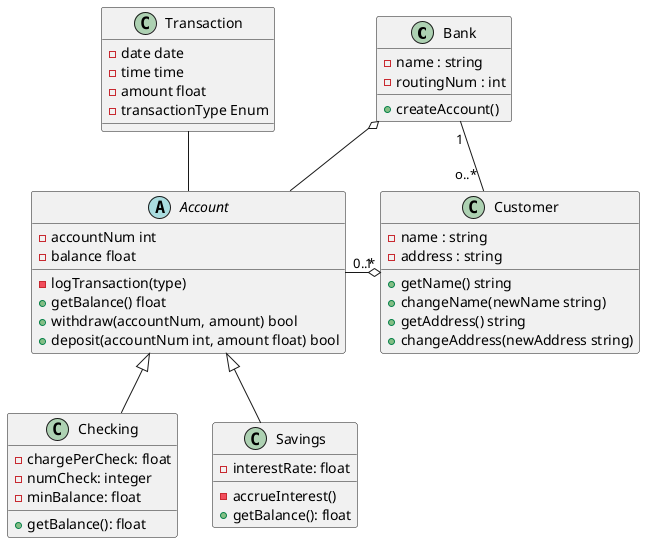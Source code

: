 'An association indicated by the solid line with no arrowheads
'show that the classes know about each other.
'Aggregation aka containment indicated by open diamond arrowhead near the containing class
'show that one class contains an instance of another class: independent lifetime.
'Composition uses a filled-in diamond arrowhead near the containing class
'is a stronger form of aggregation; the lifetimes
'of the container and the contained objects are the same.
'- private          Extension	<|--		
'# protected        Composition	*--
'~ package private  Aggregation	o--
'+ public
'replacing -- by .. gives a dotted line.

'abstract        abstract
'abstract class  "abstract class"
'annotation      annotation
'circle          circle
'()              circle_short_form
'class           class
'diamond         diamond
'<>              diamond_short_form
'entity          entity
'enum            enum
'interface       interface
'protocol        protocol
'struct          struct
@startuml
class Bank {
    -name : string
    -routingNum : int
    +createAccount()
}
class Customer {
    -name : string
    -address : string
    +getName() string
    +changeName(newName string)
    +getAddress() string
    +changeAddress(newAddress string)
}

abstract class Account {
    -accountNum int
    -balance float
    -logTransaction(type)
    +getBalance() float
    +withdraw(accountNum, amount) bool
    +deposit(accountNum int, amount float) bool
}
class Checking {
    -chargePerCheck: float
    -numCheck: integer
    -minBalance: float
    +getBalance(): float 
}
class Savings {
    -interestRate: float
    -accrueInterest()
    +getBalance(): float
}
'Add a Transaction class to the banking example in Figure C-4 of Appendix C. This class keeps track of the
'date, time, amount, and type of transaction (checking or savings). 
class Transaction {
    -date date
    -time time
    -amount float
    -transactionType Enum
}
Bank o-d- Account
Customer "o..* " -l- " 1" Bank
Account "0..*" -r-o "1" Customer
Account -u- Transaction
Checking -u-|> Account
Savings -u-|> Account
@enduml